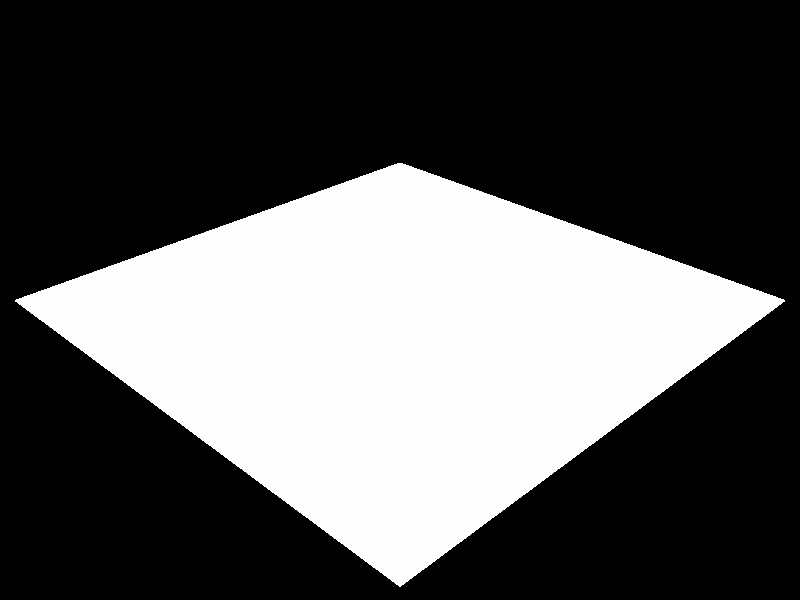 //========================================================================================//
//      polygon.pov                                                                       //
//      This file is a template for plotting ED-2.2 using povray.  The cohorts must be    //
//      appended to the end of the script, using the following standard:                  //
//      tree(dbh,pft,x,y)                                                                 //
//      PFT numbers are the same as ED.                                                   //
//----------------------------------------------------------------------------------------//



//----- Define some common settings. -----------------------------------------------------//
#version 3.6;
global_settings{assumed_gamma 1.0}
#default{ finish{ ambient 0.1 diffuse 0.9 }}
#include "colors.inc"
#include "textures.inc"
//----------------------------------------------------------------------------------------//



//----------------------------------------------------------------------------------------//
//     This macro define the plant based on DBH and PFT.                                  //
//----------------------------------------------------------------------------------------//
#macro plant(dbh,ipft,xtree,ztree)
   //---- Define the allometric traits (based on tropical trees. -------------------------//
   #local mdbh    = min(dbh,96.2578);
   #local height  = 61.7 * (1. - exp (- 0.0352 * pow(mdbh,0.694) ) );
   #local cwidth  = sqrt( 1.12573 * pow(mdbh,1.05212) / pi);
   #local clength = 0.3106775 * pow(height,1.098);
   #local c23     = height - 1/3 * clength;
   #local crown   = height - 0.5 * clength;
   #local c13     = height - 2/3 * clength;
   #local bole    = height - clength;
   #local rbh     = 0.01 * mdbh;
   //-------------------------------------------------------------------------------------//



   //-------------------------------------------------------------------------------------//
   //      Define the colour of the PFTs.                                                 //
   //-------------------------------------------------------------------------------------//
   #switch (ipft)
      #case (1)
         //------ C4 Grass. --------------------------------------------------------------//
         #local pftcol   = pigment { color rgb <1.00,0.84,0.00> };
         #local pftshape = 1;
         #break
      #case (2)
         //------ Early tropical. --------------------------------------------------------//
         #local pftcol   = pigment { color rgb <0.70,1.00,0.00> };
         #local pftshape = 1;
         #break
      #case (3)
         //------ Mid tropical. ----------------------------------------------------------//
         #local pftcol   = pigment { color rgb <0.10,0.50,0.00> };
         #local pftshape = 1;
         #break
      #case (4)
         //------ Late tropical. --------------------------------------------------------//
         #local pftcol   = pigment { color rgb <0.00,0.20,0.00> };
         #local pftshape = 1;
         #break
      #case (5)
         //------ Temperate C3 grass. ----------------------------------------------------//
         #local pftcol   = pigment { color rgb <0.67,0.51,1.00> };
         #local pftshape = 1;
         #break
      #case (6)
         //------ Northern pine. ---------------------------------------------------------//
         #local pftcol   = pigment { color rgb <0.00,0.75,1.00> };
         #local pftshape = 2;
         #break
      #case (7)
         //------ Southern pine. ---------------------------------------------------------//
         #local pftcol   = pigment { color rgb <0.28,0.82,0.80> };
         #local pftshape = 2;
         #break
      #case (8)
         //------ Late conifer. ----------------------------------------------------------//
         #local pftcol   = pigment { color rgb <0.15,0.25,0.55> };
         #local pftshape = 2;
         #break
      #case (9)
         //------ Early hardwood. --------------------------------------------------------//
         #local pftcol   = pigment { color rgb <1.00,0.55,0.00> };
         #local pftshape = 1;
         #break
      #case (10)
         //------ Mid hardwood. ----------------------------------------------------------//
         #local pftcol   = pigment { color rgb <1.00,0.27,0.00> };
         #local pftshape = 1;
         #break
      #case (11)
         //------ Late hardwood. ---------------------------------------------------------//
         #local pftcol   = pigment { color rgb <0.70,0.13,0.13> };
         #local pftshape = 1;
         #break
      #case (12)
         //------ C3 Crop. ---------------------------------------------------------------//
         #local pftcol   = pigment { color rgb <0.33,0.10,0.55> };
         #local pftshape = 1;
         #break
      #case (13)
         //------ C3 pasture. ------------------------------------------------------------//
         #local pftcol   = pigment { color rgb <0.75,0.24,1.00> };
         #local pftshape = 1;
         #break
      #case (14)
         //------ C4 Crop. ---------------------------------------------------------------//
         #local pftcol   = pigment { color rgb <0.72,0.53,0.04> };
         #local pftshape = 1;
         #break
      #case (15)
         //------ C4 pasture. ------------------------------------------------------------//
         #local pftcol   = pigment { color rgb <0.94,0.90,0.55> };
         #local pftshape = 1;
         #break
      #case (16)
         //------ C3 grass. --------------------------------------------------------------//
         #local pftcol   = pigment { color rgb <0.80,0.75,0.44> };
         #local pftshape = 1;
         #break
      #case (17)
         //------ Araucaria. -------------------------------------------------------------//
         #local pftcol   = pigment { color rgb <0.31,0.58,0.80> };
         #local pftshape = 2;
         #break
   #end // switch (ipft)
   //-------------------------------------------------------------------------------------//



   //-------------------------------------------------------------------------------------//
   //     Decide what to do based on whether this is a flowering plant or a conifer.      //
   //-------------------------------------------------------------------------------------//
   #switch(pftshape)
      #case(1)
         //----- Flowering plant, use an ellipsoid. --------------------------------------//
         merge{
            //----- The stem. ------------------------------------------------------------//
            cylinder{ <0,0,0>, <0,1,0>, 1.0
                      texture{ pigment{ color rgb <0.64,0.32,0.16>}
                               finish { ambient  0.1
                                        diffuse  1.0
                                        specular 0.1
                                      }// end of finish
                             } // end of texture
                      scale <rbh,height,rbh>
                      translate<xtree,0,ztree>
                    } // end of sphere
            //----------------------------------------------------------------------------//



            //----- First crown. ---------------------------------------------------------//
            sphere{ <0,0,0>, 1.0
                    texture{ pigment{ pftcol  }
                             finish { ambient  0.1
                                      diffuse  1.0
                                      specular 0.1
                                    }// end of finish
                           } // end texture
                    scale <0.25*cwidth,2*clength/3,0.25*cwidth>
                    translate<xtree,c13,ztree>
                  } // end sphere
            //----- Second crown. --------------------------------------------------------//
            sphere{ <0,0,0>, 1.0
                    texture{ pigment{ pftcol  }
                             finish { ambient  0.1
                                      diffuse  1.0
                                      specular 0.1
                                    }// end of finish
                           } // end texture
                    scale <0.5*cwidth,2*clength/3,0.5*cwidth>
                    translate<xtree,crown,ztree>
                  } // end sphere
            //----- Third crown. ---------------------------------------------------------//
            sphere{ <0,0,0>, 1.0
                    texture{ pigment{ pftcol  }
                             finish { ambient  0.1
                                      diffuse  1.0
                                      specular 0.1
                                    }// end of finish
                           } // end texture
                    scale <cwidth,2*clength/3,cwidth>
                    translate<xtree,c23,ztree>
                  } // end sphere
            //----------------------------------------------------------------------------//
         } // end merge
         //-------------------------------------------------------------------------------//
         #break
      #case(2)
         //----- Conifer, use a cone... --------------------------------------------------//
         //-------------------------------------------------------------------------------//
         //----- Flowering plant, use an ellipsoid. --------------------------------------//
         merge{
            //----- The stem. ------------------------------------------------------------//
            cylinder{ <0,0,0>, <0,1,0>, 1.0
                      texture{ pigment{ color rgb <0.64,0.32,0.16>}
                               finish { ambient  0.1
                                        diffuse  1.0
                                        specular 0.1
                                      }// end of finish
                             } // end of texture
                      scale <rbh,crown,rbh>
                      translate<xtree,0,ztree>
                    } // end of sphere
            //----------------------------------------------------------------------------//



            //----- First crown. ---------------------------------------------------------//
            cone{ <0,0,0>, 1.0, <0,clength/3,0>, 1/3
                    texture{ pigment{ pftcol  }
                             finish { ambient  0.1
                                      diffuse  1.0
                                      specular 0.1
                                    }// end of finish
                           } // end texture
                    scale <cwidth,1,cwidth>
                    translate<xtree,bole,ztree>
                  } // end cone
            //----- Second crown. --------------------------------------------------------//
            cone{ <0,0,0>, 0.8, <0,clength/3,0>, 1/3
                    texture{ pigment{ pftcol  }
                             finish { ambient  0.1
                                      diffuse  1.0
                                      specular 0.1
                                    }// end of finish
                           } // end texture
                    scale <cwidth,1,cwidth>
                    translate<xtree,c13,ztree>
                  } // end cone
            //----- First crown. ---------------------------------------------------------//
            cone{ <0,0,0>, 0.6, <0,clength/3,0>, 0.0
                    texture{ pigment{ pftcol  }
                             finish { ambient  0.1
                                      diffuse  1.0
                                      specular 0.1
                                    }// end of finish
                           } // end texture
                    scale <cwidth,1,cwidth>
                    translate<xtree,c23,ztree>
                  } // end cone
            //----------------------------------------------------------------------------//
         } // end merge
         //-------------------------------------------------------------------------------//
         #break
   #end // switch(pftshape)
   //-------------------------------------------------------------------------------------//
#end // macro plant
//----------------------------------------------------------------------------------------//


//----- Set the camera -------------------------------------------------------------------//
camera{ location  <-450.0 ,350.0 , -450.0>
        look_at   <   0.0 ,  0.0 ,    0.0>
        right x*image_width/image_height
        angle 45 }
//----------------------------------------------------------------------------------------//


//----- Fiat lux... ----------------------------------------------------------------------//
light_source{<1500,3000,-2500> color rgb<0.66,0.66,0.66>}
//----------------------------------------------------------------------------------------//


//----- Ground ---------------------------------------------------------------------------//
//box{ <-205,-1,-205>,<205,0,205>
//     texture{ pigment{ color rgb<0.96,0.76,0.60>}
//              normal { bumps 0.75 scale 0.25 }
//              finish { phong 0.1 }
//            } // end texture
//   } // end box
//----------------------------------------------------------------------------------------//


//----- Ground ---------------------------------------------------------------------------//
box{ <-205,-1,-205>,<205,0,205>
     texture{ pigment{ color rgb<0.99,0.99,0.99>}
              normal { bumps 0.75 scale 0.25 }
              finish { phong 0.1 }
            } // end texture
   } // end box
//----------------------------------------------------------------------------------------//
